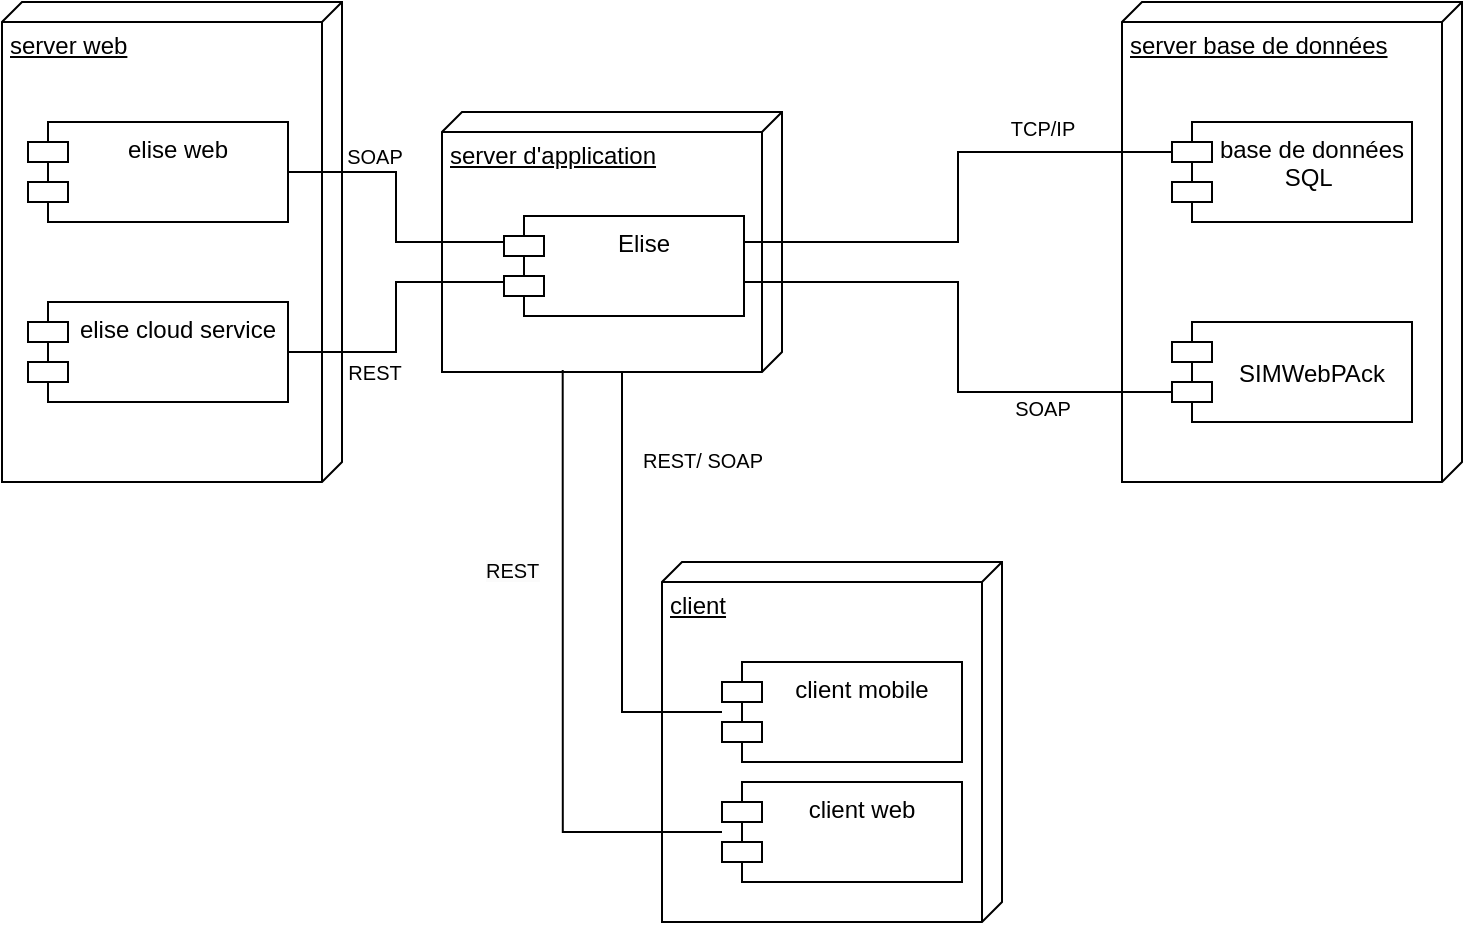 <mxfile version="21.1.2" type="device">
  <diagram id="9EicJ1S_JwPo7eVfruOO" name="Page-1">
    <mxGraphModel dx="1050" dy="629" grid="1" gridSize="10" guides="1" tooltips="1" connect="1" arrows="1" fold="1" page="1" pageScale="1" pageWidth="850" pageHeight="1100" math="0" shadow="0">
      <root>
        <mxCell id="0" />
        <mxCell id="1" parent="0" />
        <mxCell id="6oObW66iGL27pCdOQ0Lv-2" value="server base de données" style="verticalAlign=top;align=left;spacingTop=8;spacingLeft=2;spacingRight=12;shape=cube;size=10;direction=south;fontStyle=4;html=1;whiteSpace=wrap;" vertex="1" parent="1">
          <mxGeometry x="620" y="100" width="170" height="240" as="geometry" />
        </mxCell>
        <mxCell id="6oObW66iGL27pCdOQ0Lv-5" value="base de données SQL&amp;nbsp;" style="shape=module;align=left;spacingLeft=20;align=center;verticalAlign=top;whiteSpace=wrap;html=1;" vertex="1" parent="1">
          <mxGeometry x="645" y="160" width="120" height="50" as="geometry" />
        </mxCell>
        <mxCell id="6oObW66iGL27pCdOQ0Lv-6" value="&lt;p align=&quot;center&quot; class=&quot;MsoNormal&quot;&gt;SIMWebPAck&lt;b&gt;&lt;/b&gt;&lt;/p&gt;" style="shape=module;align=left;spacingLeft=20;align=center;verticalAlign=top;whiteSpace=wrap;html=1;" vertex="1" parent="1">
          <mxGeometry x="645" y="260" width="120" height="50" as="geometry" />
        </mxCell>
        <mxCell id="6oObW66iGL27pCdOQ0Lv-7" value="server web" style="verticalAlign=top;align=left;spacingTop=8;spacingLeft=2;spacingRight=12;shape=cube;size=10;direction=south;fontStyle=4;html=1;whiteSpace=wrap;" vertex="1" parent="1">
          <mxGeometry x="60" y="100" width="170" height="240" as="geometry" />
        </mxCell>
        <mxCell id="6oObW66iGL27pCdOQ0Lv-8" value="elise web" style="shape=module;align=left;spacingLeft=20;align=center;verticalAlign=top;whiteSpace=wrap;html=1;" vertex="1" parent="1">
          <mxGeometry x="73" y="160" width="130" height="50" as="geometry" />
        </mxCell>
        <mxCell id="6oObW66iGL27pCdOQ0Lv-9" value="elise cloud service" style="shape=module;align=left;spacingLeft=20;align=center;verticalAlign=top;whiteSpace=wrap;html=1;" vertex="1" parent="1">
          <mxGeometry x="73" y="250" width="130" height="50" as="geometry" />
        </mxCell>
        <mxCell id="6oObW66iGL27pCdOQ0Lv-10" value="client" style="verticalAlign=top;align=left;spacingTop=8;spacingLeft=2;spacingRight=12;shape=cube;size=10;direction=south;fontStyle=4;html=1;whiteSpace=wrap;" vertex="1" parent="1">
          <mxGeometry x="390" y="380" width="170" height="180" as="geometry" />
        </mxCell>
        <mxCell id="6oObW66iGL27pCdOQ0Lv-28" style="edgeStyle=orthogonalEdgeStyle;rounded=0;orthogonalLoop=1;jettySize=auto;html=1;entryX=0.5;entryY=1;entryDx=0;entryDy=0;" edge="1" parent="1" source="6oObW66iGL27pCdOQ0Lv-11" target="6oObW66iGL27pCdOQ0Lv-23">
          <mxGeometry relative="1" as="geometry">
            <Array as="points">
              <mxPoint x="370" y="455" />
              <mxPoint x="370" y="257" />
            </Array>
          </mxGeometry>
        </mxCell>
        <mxCell id="6oObW66iGL27pCdOQ0Lv-11" value="client mobile" style="shape=module;align=left;spacingLeft=20;align=center;verticalAlign=top;whiteSpace=wrap;html=1;" vertex="1" parent="1">
          <mxGeometry x="420" y="430" width="120" height="50" as="geometry" />
        </mxCell>
        <mxCell id="6oObW66iGL27pCdOQ0Lv-22" value="server d&#39;application" style="verticalAlign=top;align=left;spacingTop=8;spacingLeft=2;spacingRight=12;shape=cube;size=10;direction=south;fontStyle=4;html=1;whiteSpace=wrap;" vertex="1" parent="1">
          <mxGeometry x="280" y="155" width="170" height="130" as="geometry" />
        </mxCell>
        <mxCell id="6oObW66iGL27pCdOQ0Lv-24" style="edgeStyle=orthogonalEdgeStyle;rounded=0;orthogonalLoop=1;jettySize=auto;html=1;entryX=1;entryY=0.5;entryDx=0;entryDy=0;endArrow=none;endFill=0;" edge="1" parent="1" source="6oObW66iGL27pCdOQ0Lv-23" target="6oObW66iGL27pCdOQ0Lv-8">
          <mxGeometry relative="1" as="geometry">
            <Array as="points">
              <mxPoint x="257" y="220" />
              <mxPoint x="257" y="185" />
            </Array>
          </mxGeometry>
        </mxCell>
        <mxCell id="6oObW66iGL27pCdOQ0Lv-25" style="edgeStyle=orthogonalEdgeStyle;rounded=0;orthogonalLoop=1;jettySize=auto;html=1;entryX=1;entryY=0.5;entryDx=0;entryDy=0;endArrow=none;endFill=0;" edge="1" parent="1" source="6oObW66iGL27pCdOQ0Lv-23" target="6oObW66iGL27pCdOQ0Lv-9">
          <mxGeometry relative="1" as="geometry">
            <Array as="points">
              <mxPoint x="257" y="240" />
              <mxPoint x="257" y="275" />
            </Array>
          </mxGeometry>
        </mxCell>
        <mxCell id="6oObW66iGL27pCdOQ0Lv-30" style="edgeStyle=orthogonalEdgeStyle;rounded=0;orthogonalLoop=1;jettySize=auto;html=1;entryX=0;entryY=0;entryDx=0;entryDy=35;entryPerimeter=0;endArrow=none;endFill=0;" edge="1" parent="1" source="6oObW66iGL27pCdOQ0Lv-23" target="6oObW66iGL27pCdOQ0Lv-6">
          <mxGeometry relative="1" as="geometry">
            <Array as="points">
              <mxPoint x="538" y="240" />
              <mxPoint x="538" y="295" />
            </Array>
          </mxGeometry>
        </mxCell>
        <mxCell id="6oObW66iGL27pCdOQ0Lv-31" style="edgeStyle=orthogonalEdgeStyle;rounded=0;orthogonalLoop=1;jettySize=auto;html=1;entryX=0;entryY=0;entryDx=0;entryDy=15;entryPerimeter=0;endArrow=none;endFill=0;" edge="1" parent="1" source="6oObW66iGL27pCdOQ0Lv-23" target="6oObW66iGL27pCdOQ0Lv-5">
          <mxGeometry relative="1" as="geometry">
            <Array as="points">
              <mxPoint x="538" y="220" />
              <mxPoint x="538" y="175" />
            </Array>
          </mxGeometry>
        </mxCell>
        <mxCell id="6oObW66iGL27pCdOQ0Lv-23" value="Elise" style="shape=module;align=left;spacingLeft=20;align=center;verticalAlign=top;whiteSpace=wrap;html=1;" vertex="1" parent="1">
          <mxGeometry x="311" y="207" width="120" height="50" as="geometry" />
        </mxCell>
        <mxCell id="6oObW66iGL27pCdOQ0Lv-26" value="&lt;span style=&quot;font-weight: normal;&quot;&gt;&lt;font style=&quot;font-size: 10px;&quot;&gt;SOAP&lt;/font&gt;&lt;/span&gt;" style="text;align=center;fontStyle=1;verticalAlign=middle;spacingLeft=3;spacingRight=3;strokeColor=none;rotatable=0;points=[[0,0.5],[1,0.5]];portConstraint=eastwest;html=1;" vertex="1" parent="1">
          <mxGeometry x="206" y="164" width="80" height="26" as="geometry" />
        </mxCell>
        <mxCell id="6oObW66iGL27pCdOQ0Lv-27" value="&lt;span style=&quot;font-weight: normal;&quot;&gt;&lt;font style=&quot;font-size: 10px;&quot;&gt;REST&lt;/font&gt;&lt;/span&gt;" style="text;align=center;fontStyle=1;verticalAlign=middle;spacingLeft=3;spacingRight=3;strokeColor=none;rotatable=0;points=[[0,0.5],[1,0.5]];portConstraint=eastwest;html=1;" vertex="1" parent="1">
          <mxGeometry x="206" y="272" width="80" height="26" as="geometry" />
        </mxCell>
        <mxCell id="6oObW66iGL27pCdOQ0Lv-29" value="&lt;span style=&quot;font-weight: normal;&quot;&gt;&lt;font style=&quot;font-size: 10px;&quot;&gt;REST/ SOAP&lt;/font&gt;&lt;/span&gt;" style="text;align=center;fontStyle=1;verticalAlign=middle;spacingLeft=3;spacingRight=3;strokeColor=none;rotatable=0;points=[[0,0.5],[1,0.5]];portConstraint=eastwest;html=1;" vertex="1" parent="1">
          <mxGeometry x="370" y="316" width="80" height="26" as="geometry" />
        </mxCell>
        <mxCell id="6oObW66iGL27pCdOQ0Lv-32" value="&lt;span style=&quot;font-weight: normal;&quot;&gt;&lt;font style=&quot;font-size: 10px;&quot;&gt;SOAP&lt;/font&gt;&lt;/span&gt;" style="text;align=center;fontStyle=1;verticalAlign=middle;spacingLeft=3;spacingRight=3;strokeColor=none;rotatable=0;points=[[0,0.5],[1,0.5]];portConstraint=eastwest;html=1;" vertex="1" parent="1">
          <mxGeometry x="540" y="290" width="80" height="26" as="geometry" />
        </mxCell>
        <mxCell id="6oObW66iGL27pCdOQ0Lv-33" value="&lt;span style=&quot;font-weight: normal;&quot;&gt;&lt;font style=&quot;font-size: 10px;&quot;&gt;TCP/IP&lt;/font&gt;&lt;/span&gt;" style="text;align=center;fontStyle=1;verticalAlign=middle;spacingLeft=3;spacingRight=3;strokeColor=none;rotatable=0;points=[[0,0.5],[1,0.5]];portConstraint=eastwest;html=1;" vertex="1" parent="1">
          <mxGeometry x="540" y="150" width="80" height="26" as="geometry" />
        </mxCell>
        <mxCell id="6oObW66iGL27pCdOQ0Lv-39" style="edgeStyle=orthogonalEdgeStyle;rounded=0;orthogonalLoop=1;jettySize=auto;html=1;entryX=0.992;entryY=0.645;entryDx=0;entryDy=0;entryPerimeter=0;endArrow=none;endFill=0;" edge="1" parent="1" source="6oObW66iGL27pCdOQ0Lv-38" target="6oObW66iGL27pCdOQ0Lv-22">
          <mxGeometry relative="1" as="geometry">
            <Array as="points">
              <mxPoint x="340" y="515" />
            </Array>
          </mxGeometry>
        </mxCell>
        <mxCell id="6oObW66iGL27pCdOQ0Lv-38" value="client web" style="shape=module;align=left;spacingLeft=20;align=center;verticalAlign=top;whiteSpace=wrap;html=1;" vertex="1" parent="1">
          <mxGeometry x="420" y="490" width="120" height="50" as="geometry" />
        </mxCell>
        <mxCell id="6oObW66iGL27pCdOQ0Lv-41" value="&lt;span style=&quot;color: rgb(0, 0, 0); font-family: Helvetica; font-size: 10px; font-style: normal; font-variant-ligatures: normal; font-variant-caps: normal; font-weight: 400; letter-spacing: normal; orphans: 2; text-align: center; text-indent: 0px; text-transform: none; widows: 2; word-spacing: 0px; -webkit-text-stroke-width: 0px; background-color: rgb(251, 251, 251); text-decoration-thickness: initial; text-decoration-style: initial; text-decoration-color: initial; float: none; display: inline !important;&quot;&gt;REST&lt;/span&gt;" style="text;whiteSpace=wrap;html=1;" vertex="1" parent="1">
          <mxGeometry x="300" y="370" width="30" height="40" as="geometry" />
        </mxCell>
      </root>
    </mxGraphModel>
  </diagram>
</mxfile>
